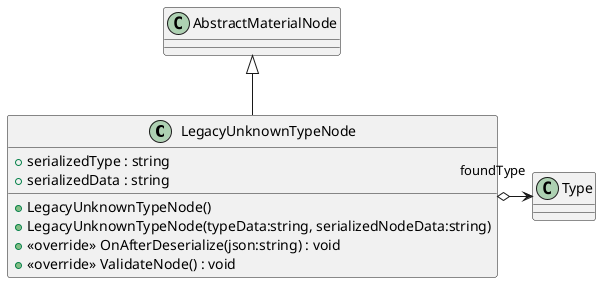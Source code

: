 @startuml
class LegacyUnknownTypeNode {
    + serializedType : string
    + serializedData : string
    + LegacyUnknownTypeNode()
    + LegacyUnknownTypeNode(typeData:string, serializedNodeData:string)
    + <<override>> OnAfterDeserialize(json:string) : void
    + <<override>> ValidateNode() : void
}
AbstractMaterialNode <|-- LegacyUnknownTypeNode
LegacyUnknownTypeNode o-> "foundType" Type
@enduml
